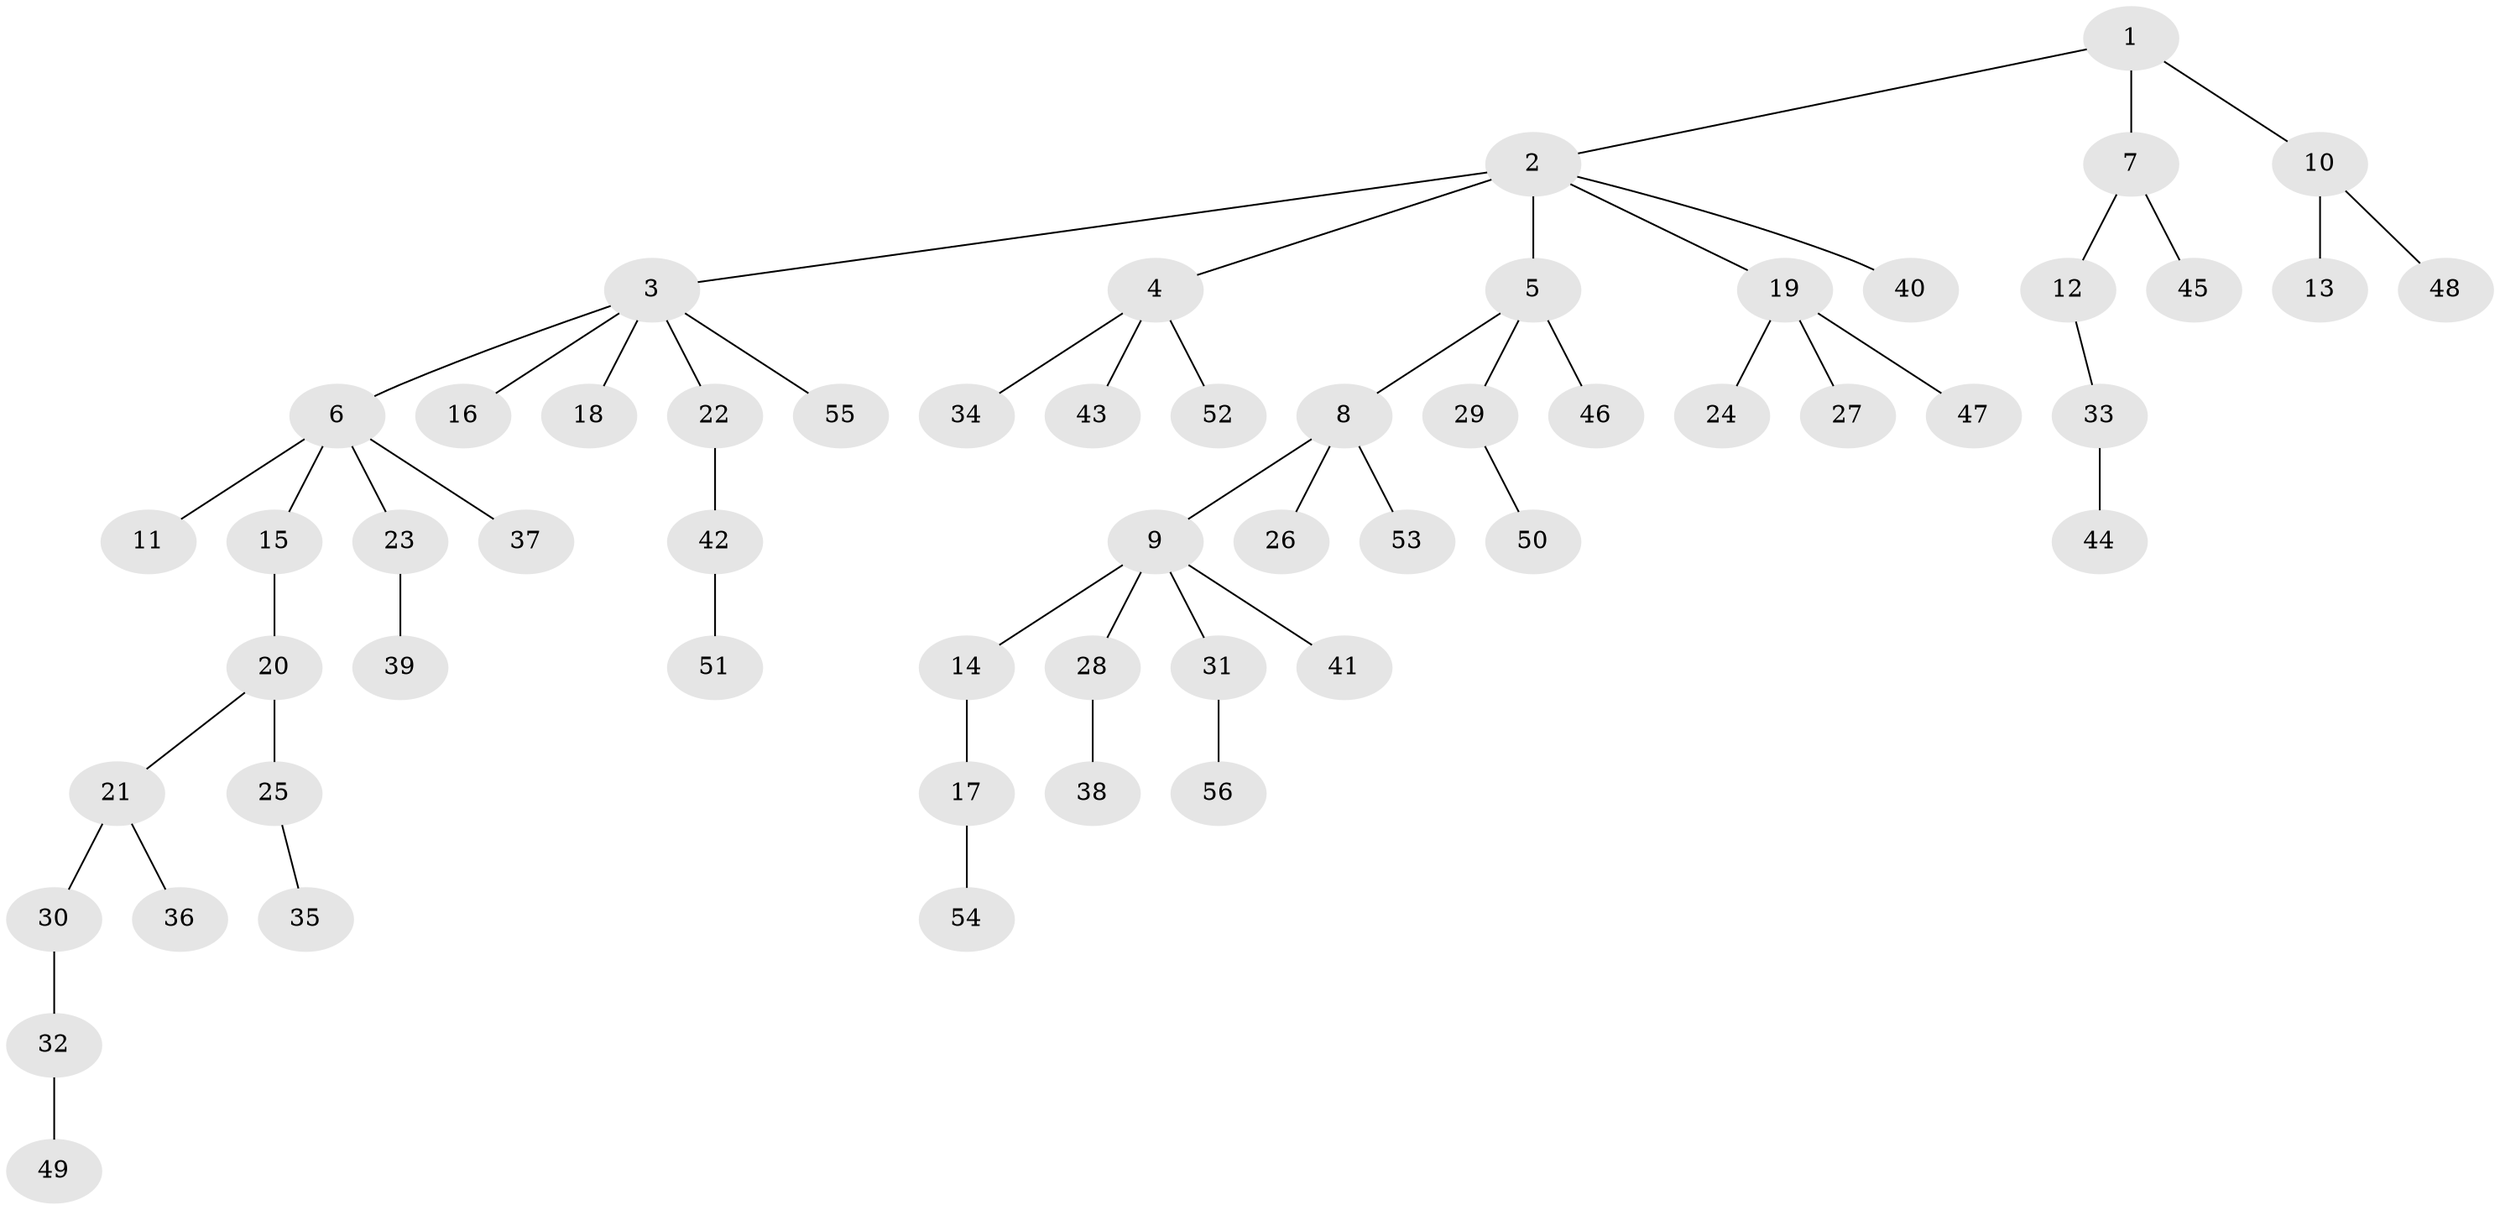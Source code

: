 // original degree distribution, {4: 0.037383177570093455, 5: 0.056074766355140186, 7: 0.018691588785046728, 6: 0.009345794392523364, 2: 0.2803738317757009, 1: 0.4953271028037383, 3: 0.102803738317757}
// Generated by graph-tools (version 1.1) at 2025/43/03/06/25 01:43:20]
// undirected, 56 vertices, 55 edges
graph export_dot {
graph [start="1"]
  node [color=gray90,style=filled];
  1;
  2;
  3;
  4;
  5;
  6;
  7;
  8;
  9;
  10;
  11;
  12;
  13;
  14;
  15;
  16;
  17;
  18;
  19;
  20;
  21;
  22;
  23;
  24;
  25;
  26;
  27;
  28;
  29;
  30;
  31;
  32;
  33;
  34;
  35;
  36;
  37;
  38;
  39;
  40;
  41;
  42;
  43;
  44;
  45;
  46;
  47;
  48;
  49;
  50;
  51;
  52;
  53;
  54;
  55;
  56;
  1 -- 2 [weight=1.0];
  1 -- 7 [weight=1.0];
  1 -- 10 [weight=1.0];
  2 -- 3 [weight=1.0];
  2 -- 4 [weight=1.0];
  2 -- 5 [weight=3.0];
  2 -- 19 [weight=1.0];
  2 -- 40 [weight=1.0];
  3 -- 6 [weight=1.0];
  3 -- 16 [weight=1.0];
  3 -- 18 [weight=1.0];
  3 -- 22 [weight=1.0];
  3 -- 55 [weight=1.0];
  4 -- 34 [weight=1.0];
  4 -- 43 [weight=1.0];
  4 -- 52 [weight=1.0];
  5 -- 8 [weight=1.0];
  5 -- 29 [weight=1.0];
  5 -- 46 [weight=1.0];
  6 -- 11 [weight=1.0];
  6 -- 15 [weight=1.0];
  6 -- 23 [weight=1.0];
  6 -- 37 [weight=1.0];
  7 -- 12 [weight=1.0];
  7 -- 45 [weight=1.0];
  8 -- 9 [weight=1.0];
  8 -- 26 [weight=1.0];
  8 -- 53 [weight=1.0];
  9 -- 14 [weight=1.0];
  9 -- 28 [weight=1.0];
  9 -- 31 [weight=1.0];
  9 -- 41 [weight=1.0];
  10 -- 13 [weight=4.0];
  10 -- 48 [weight=1.0];
  12 -- 33 [weight=1.0];
  14 -- 17 [weight=1.0];
  15 -- 20 [weight=1.0];
  17 -- 54 [weight=1.0];
  19 -- 24 [weight=1.0];
  19 -- 27 [weight=2.0];
  19 -- 47 [weight=1.0];
  20 -- 21 [weight=1.0];
  20 -- 25 [weight=2.0];
  21 -- 30 [weight=2.0];
  21 -- 36 [weight=1.0];
  22 -- 42 [weight=1.0];
  23 -- 39 [weight=1.0];
  25 -- 35 [weight=1.0];
  28 -- 38 [weight=1.0];
  29 -- 50 [weight=1.0];
  30 -- 32 [weight=1.0];
  31 -- 56 [weight=1.0];
  32 -- 49 [weight=1.0];
  33 -- 44 [weight=1.0];
  42 -- 51 [weight=1.0];
}
